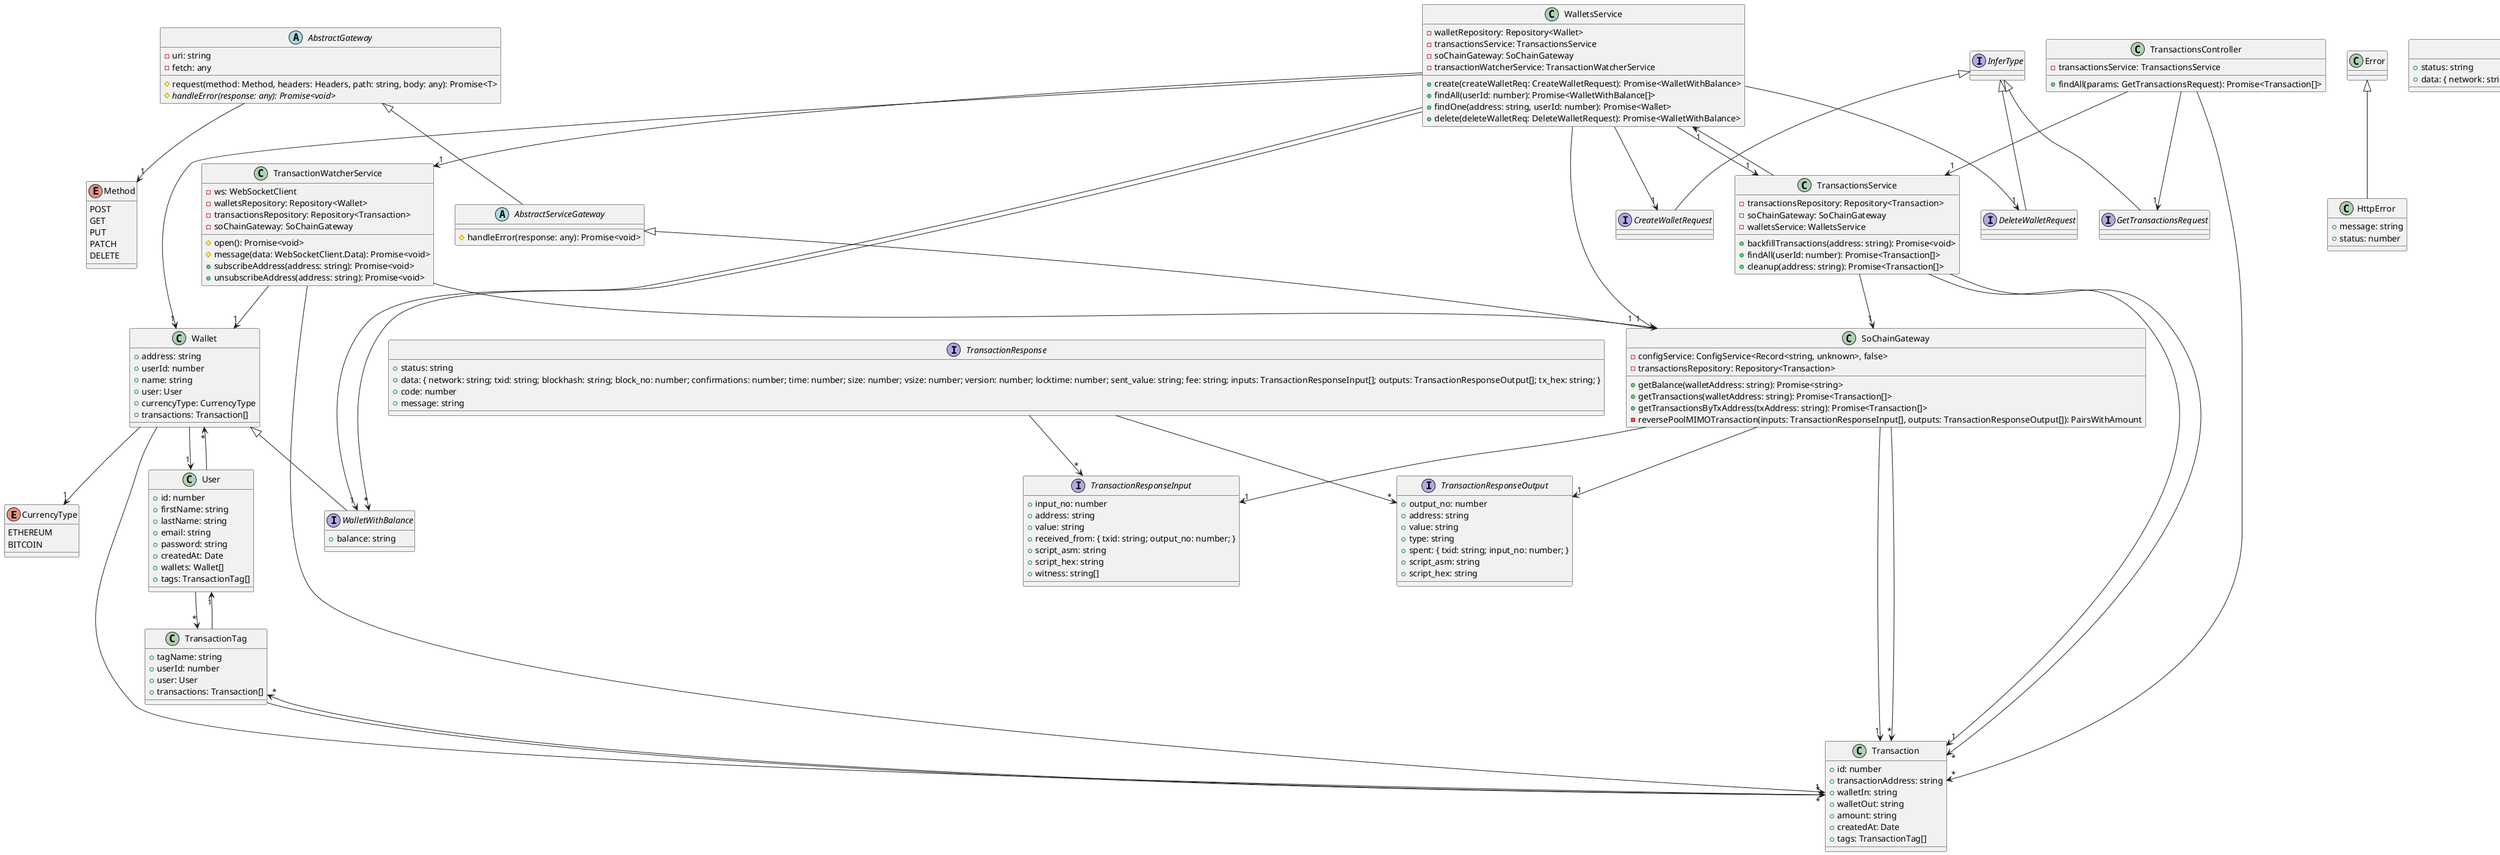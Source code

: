 @startuml
enum CurrencyType {
    ETHEREUM
    BITCOIN
}
class Wallet {
    +address: string
    +userId: number
    +name: string
    +user: User
    +currencyType: CurrencyType
    +transactions: Transaction[]
}
class User {
    +id: number
    +firstName: string
    +lastName: string
    +email: string
    +password: string
    +createdAt: Date
    +wallets: Wallet[]
    +tags: TransactionTag[]
}
class TransactionTag {
    +tagName: string
    +userId: number
    +user: User
    +transactions: Transaction[]
}
class Transaction {
    +id: number
    +transactionAddress: string
    +walletIn: string
    +walletOut: string
    +amount: string
    +createdAt: Date
    +tags: TransactionTag[]
}
abstract class AbstractGateway {
    -uri: string
    -fetch: any
    #request(method: Method, headers: Headers, path: string, body: any): Promise<T>
    #{abstract} handleError(response: any): Promise<void>
}
enum Method {
    POST
    GET
    PUT
    PATCH
    DELETE
}
class HttpError extends Error {
    +message: string
    +status: number
}
abstract class AbstractServiceGateway extends AbstractGateway {
    #handleError(response: any): Promise<void>
}
interface AddressBalanceResponse {
    +status: string
    +data: { network: string; address: string; confirmed_balance: string; unconfirmed_balance: string; }
}
interface TransactionsByWalletResponse {
    +status: string
    +data: { network: string; address: string; txs: {    txid: string;    output_no: number;    script_asm: string;    script_hex: string;    value: string;    confirmations: number;    time: number;}[]; }
}
interface TransactionResponse {
    +status: string
    +data: { network: string; txid: string; blockhash: string; block_no: number; confirmations: number; time: number; size: number; vsize: number; version: number; locktime: number; sent_value: string; fee: string; inputs: TransactionResponseInput[]; outputs: TransactionResponseOutput[]; tx_hex: string; }
    +code: number
    +message: string
}
interface TransactionResponseInput {
    +input_no: number
    +address: string
    +value: string
    +received_from: { txid: string; output_no: number; }
    +script_asm: string
    +script_hex: string
    +witness: string[]
}
interface TransactionResponseOutput {
    +output_no: number
    +address: string
    +value: string
    +type: string
    +spent: { txid: string; input_no: number; }
    +script_asm: string
    +script_hex: string
}
class SoChainGateway extends AbstractServiceGateway {
    -configService: ConfigService<Record<string, unknown>, false>
    -transactionsRepository: Repository<Transaction>
    +getBalance(walletAddress: string): Promise<string>
    +getTransactions(walletAddress: string): Promise<Transaction[]>
    +getTransactionsByTxAddress(txAddress: string): Promise<Transaction[]>
    -reversePoolMIMOTransaction(inputs: TransactionResponseInput[], outputs: TransactionResponseOutput[]): PairsWithAmount
}
interface CreateWalletRequest extends InferType
interface WalletWithBalance extends Wallet {
    +balance: string
}
class TransactionWatcherService {
    -ws: WebSocketClient
    -walletsRepository: Repository<Wallet>
    -transactionsRepository: Repository<Transaction>
    -soChainGateway: SoChainGateway
    #open(): Promise<void>
    #message(data: WebSocketClient.Data): Promise<void>
    +subscribeAddress(address: string): Promise<void>
    +unsubscribeAddress(address: string): Promise<void>
}
interface WSMessage {
    +op: string
}
interface WSTransaction extends WSMessage {
    +x: { lock_time: number; ver: number; size: number; inputs: Input[]; time: number; tx_index: number; vin_sz: number; hash: string; vout_sz: number; relayed_by: string; out: Out[]; }
}
interface Input {
    +sequence: number
    +prev_out: { spent: boolean; tx_index: number; type: number; addr: string; value: number; n: number; script: string; }
    +script: string
}
interface Out {
    +spent: boolean
    +tx_index: number
    +type: number
    +addr: string
    +value: number
    +n: number
    +script: string
}
interface DeleteWalletRequest extends InferType
class WalletsService {
    -walletRepository: Repository<Wallet>
    -transactionsService: TransactionsService
    -soChainGateway: SoChainGateway
    -transactionWatcherService: TransactionWatcherService
    +create(createWalletReq: CreateWalletRequest): Promise<WalletWithBalance>
    +findAll(userId: number): Promise<WalletWithBalance[]>
    +findOne(address: string, userId: number): Promise<Wallet>
    +delete(deleteWalletReq: DeleteWalletRequest): Promise<WalletWithBalance>
}
class TransactionsService {
    -transactionsRepository: Repository<Transaction>
    -soChainGateway: SoChainGateway
    -walletsService: WalletsService
    +backfillTransactions(address: string): Promise<void>
    +findAll(userId: number): Promise<Transaction[]>
    +cleanup(address: string): Promise<Transaction[]>
}
interface GetTransactionsRequest extends InferType
class TransactionsController {
    -transactionsService: TransactionsService
    +findAll(params: GetTransactionsRequest): Promise<Transaction[]>
}
Wallet --> "1" User
Wallet --> "1" CurrencyType
Wallet --> "*" Transaction
User --> "*" Wallet
User --> "*" TransactionTag
TransactionTag --> "1" User
TransactionTag --> "*" Transaction
Transaction --> "*" TransactionTag
AbstractGateway --> "1" Method
TransactionResponse --> "*" TransactionResponseInput
TransactionResponse --> "*" TransactionResponseOutput
SoChainGateway --> "1" Transaction
SoChainGateway --> "*" Transaction
SoChainGateway --> "1" TransactionResponseInput
SoChainGateway --> "1" TransactionResponseOutput
TransactionWatcherService --> "1" Wallet
TransactionWatcherService --> "1" Transaction
TransactionWatcherService --> "1" SoChainGateway
WSTransaction --> "*" Input
WSTransaction --> "*" Out
WalletsService --> "1" Wallet
WalletsService --> "1" TransactionsService
WalletsService --> "1" SoChainGateway
WalletsService --> "1" TransactionWatcherService
WalletsService --> "1" CreateWalletRequest
WalletsService --> "1" WalletWithBalance
WalletsService --> "*" WalletWithBalance
WalletsService --> "1" DeleteWalletRequest
TransactionsService --> "1" Transaction
TransactionsService --> "1" SoChainGateway
TransactionsService --> "1" WalletsService
TransactionsService --> "*" Transaction
TransactionsController --> "1" TransactionsService
TransactionsController --> "1" GetTransactionsRequest
TransactionsController --> "*" Transaction
@enduml
